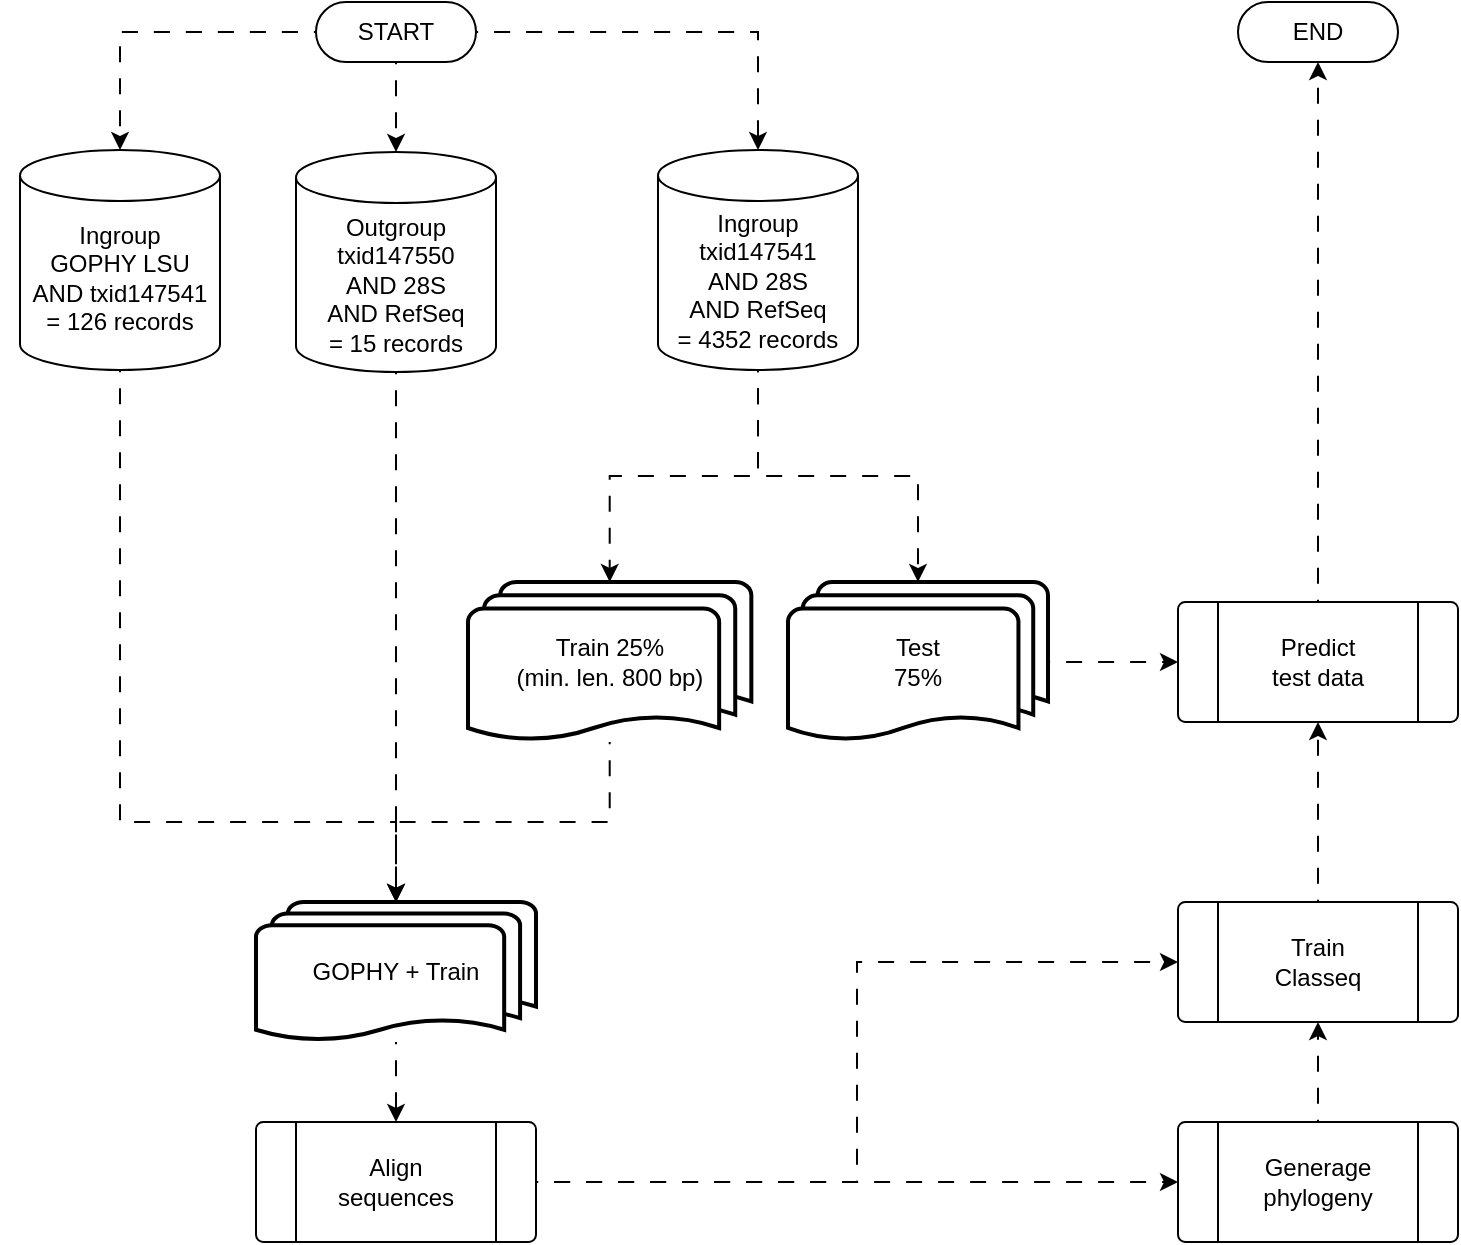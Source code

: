 <mxfile version="21.7.5" type="device">
  <diagram name="Page-1" id="HczXkENPXWMkNNwihsq-">
    <mxGraphModel dx="1728" dy="725" grid="1" gridSize="10" guides="1" tooltips="1" connect="1" arrows="1" fold="1" page="1" pageScale="1" pageWidth="750" pageHeight="650" math="0" shadow="0">
      <root>
        <mxCell id="0" />
        <mxCell id="1" parent="0" />
        <mxCell id="Us6DBiwictCqQd1LMeZS-13" value="" style="group" vertex="1" connectable="0" parent="1">
          <mxGeometry x="327" y="89" width="120" height="110" as="geometry" />
        </mxCell>
        <mxCell id="Us6DBiwictCqQd1LMeZS-1" value="" style="shape=cylinder3;whiteSpace=wrap;html=1;boundedLbl=1;backgroundOutline=1;size=12.762;" vertex="1" parent="Us6DBiwictCqQd1LMeZS-13">
          <mxGeometry x="10" width="100" height="110" as="geometry" />
        </mxCell>
        <mxCell id="Us6DBiwictCqQd1LMeZS-5" value="Ingroup&#xa;txid147541&#xa;AND 28S&#xa;AND RefSeq&#xa;= 4352 records" style="text;whiteSpace=wrap;align=center;" vertex="1" parent="Us6DBiwictCqQd1LMeZS-13">
          <mxGeometry y="23" width="120" height="70" as="geometry" />
        </mxCell>
        <mxCell id="Us6DBiwictCqQd1LMeZS-14" value="" style="group" vertex="1" connectable="0" parent="1">
          <mxGeometry x="8" y="89" width="120" height="110" as="geometry" />
        </mxCell>
        <mxCell id="Us6DBiwictCqQd1LMeZS-10" value="" style="shape=cylinder3;whiteSpace=wrap;html=1;boundedLbl=1;backgroundOutline=1;size=12.762;" vertex="1" parent="Us6DBiwictCqQd1LMeZS-14">
          <mxGeometry x="10" width="100" height="110" as="geometry" />
        </mxCell>
        <mxCell id="Us6DBiwictCqQd1LMeZS-11" value="Ingroup&#xa;GOPHY LSU&#xa;AND txid147541&#xa;= 126 records" style="text;whiteSpace=wrap;align=center;" vertex="1" parent="Us6DBiwictCqQd1LMeZS-14">
          <mxGeometry y="29" width="120" height="55" as="geometry" />
        </mxCell>
        <mxCell id="Us6DBiwictCqQd1LMeZS-53" style="edgeStyle=orthogonalEdgeStyle;rounded=0;orthogonalLoop=1;jettySize=auto;html=1;flowAnimation=1;" edge="1" parent="1" source="Us6DBiwictCqQd1LMeZS-26" target="Us6DBiwictCqQd1LMeZS-51">
          <mxGeometry relative="1" as="geometry" />
        </mxCell>
        <mxCell id="Us6DBiwictCqQd1LMeZS-26" value="GOPHY + Train" style="strokeWidth=2;html=1;shape=mxgraph.flowchart.multi-document;whiteSpace=wrap;" vertex="1" parent="1">
          <mxGeometry x="136" y="465" width="140" height="70" as="geometry" />
        </mxCell>
        <mxCell id="Us6DBiwictCqQd1LMeZS-35" style="edgeStyle=orthogonalEdgeStyle;rounded=0;orthogonalLoop=1;jettySize=auto;html=1;flowAnimation=1;" edge="1" parent="1" source="Us6DBiwictCqQd1LMeZS-17" target="Us6DBiwictCqQd1LMeZS-26">
          <mxGeometry relative="1" as="geometry" />
        </mxCell>
        <mxCell id="Us6DBiwictCqQd1LMeZS-17" value="&lt;font style=&quot;font-size: 12px;&quot;&gt;&lt;font style=&quot;font-size: 12px;&quot;&gt;Train 25%&lt;/font&gt;&lt;br&gt;(min. len. 800 bp)&lt;/font&gt;" style="strokeWidth=2;html=1;shape=mxgraph.flowchart.multi-document;whiteSpace=wrap;" vertex="1" parent="1">
          <mxGeometry x="242" y="305" width="141.67" height="80" as="geometry" />
        </mxCell>
        <mxCell id="Us6DBiwictCqQd1LMeZS-71" style="edgeStyle=orthogonalEdgeStyle;rounded=0;orthogonalLoop=1;jettySize=auto;html=1;flowAnimation=1;" edge="1" parent="1" source="Us6DBiwictCqQd1LMeZS-18" target="Us6DBiwictCqQd1LMeZS-68">
          <mxGeometry relative="1" as="geometry" />
        </mxCell>
        <mxCell id="Us6DBiwictCqQd1LMeZS-18" value="&lt;font style=&quot;font-size: 12px;&quot;&gt;Test&lt;br&gt;75%&lt;/font&gt;" style="strokeWidth=2;html=1;shape=mxgraph.flowchart.multi-document;whiteSpace=wrap;" vertex="1" parent="1">
          <mxGeometry x="402" y="305" width="130" height="80" as="geometry" />
        </mxCell>
        <mxCell id="Us6DBiwictCqQd1LMeZS-33" style="edgeStyle=orthogonalEdgeStyle;rounded=0;orthogonalLoop=1;jettySize=auto;html=1;flowAnimation=1;" edge="1" parent="1" source="Us6DBiwictCqQd1LMeZS-1" target="Us6DBiwictCqQd1LMeZS-17">
          <mxGeometry relative="1" as="geometry" />
        </mxCell>
        <mxCell id="Us6DBiwictCqQd1LMeZS-34" style="edgeStyle=orthogonalEdgeStyle;rounded=0;orthogonalLoop=1;jettySize=auto;html=1;flowAnimation=1;" edge="1" parent="1" source="Us6DBiwictCqQd1LMeZS-1" target="Us6DBiwictCqQd1LMeZS-18">
          <mxGeometry relative="1" as="geometry" />
        </mxCell>
        <mxCell id="Us6DBiwictCqQd1LMeZS-38" style="edgeStyle=orthogonalEdgeStyle;rounded=0;orthogonalLoop=1;jettySize=auto;html=1;flowAnimation=1;" edge="1" parent="1" source="Us6DBiwictCqQd1LMeZS-10" target="Us6DBiwictCqQd1LMeZS-26">
          <mxGeometry relative="1" as="geometry">
            <Array as="points">
              <mxPoint x="68" y="425" />
              <mxPoint x="206" y="425" />
            </Array>
          </mxGeometry>
        </mxCell>
        <mxCell id="Us6DBiwictCqQd1LMeZS-59" value="" style="group" vertex="1" connectable="0" parent="1">
          <mxGeometry x="597" y="575" width="140" height="60" as="geometry" />
        </mxCell>
        <mxCell id="Us6DBiwictCqQd1LMeZS-57" value="" style="verticalLabelPosition=bottom;verticalAlign=top;html=1;shape=process;whiteSpace=wrap;rounded=1;size=0.14;arcSize=6;" vertex="1" parent="Us6DBiwictCqQd1LMeZS-59">
          <mxGeometry width="140" height="60" as="geometry" />
        </mxCell>
        <mxCell id="Us6DBiwictCqQd1LMeZS-58" value="Generage phylogeny" style="text;html=1;strokeColor=none;fillColor=none;align=center;verticalAlign=middle;whiteSpace=wrap;rounded=0;" vertex="1" parent="Us6DBiwictCqQd1LMeZS-59">
          <mxGeometry x="40" y="15" width="60" height="30" as="geometry" />
        </mxCell>
        <mxCell id="Us6DBiwictCqQd1LMeZS-60" value="" style="group" vertex="1" connectable="0" parent="1">
          <mxGeometry x="136" y="575" width="140" height="60" as="geometry" />
        </mxCell>
        <mxCell id="Us6DBiwictCqQd1LMeZS-51" value="" style="verticalLabelPosition=bottom;verticalAlign=top;html=1;shape=process;whiteSpace=wrap;rounded=1;size=0.14;arcSize=6;" vertex="1" parent="Us6DBiwictCqQd1LMeZS-60">
          <mxGeometry width="140" height="60" as="geometry" />
        </mxCell>
        <mxCell id="Us6DBiwictCqQd1LMeZS-54" value="Align sequences" style="text;html=1;strokeColor=none;fillColor=none;align=center;verticalAlign=middle;whiteSpace=wrap;rounded=0;" vertex="1" parent="Us6DBiwictCqQd1LMeZS-60">
          <mxGeometry x="40" y="15" width="60" height="30" as="geometry" />
        </mxCell>
        <mxCell id="Us6DBiwictCqQd1LMeZS-61" style="edgeStyle=orthogonalEdgeStyle;rounded=0;orthogonalLoop=1;jettySize=auto;html=1;entryX=0;entryY=0.5;entryDx=0;entryDy=0;flowAnimation=1;" edge="1" parent="1" source="Us6DBiwictCqQd1LMeZS-51" target="Us6DBiwictCqQd1LMeZS-57">
          <mxGeometry relative="1" as="geometry" />
        </mxCell>
        <mxCell id="Us6DBiwictCqQd1LMeZS-62" value="" style="group" vertex="1" connectable="0" parent="1">
          <mxGeometry x="597" y="465" width="140" height="60" as="geometry" />
        </mxCell>
        <mxCell id="Us6DBiwictCqQd1LMeZS-63" value="" style="verticalLabelPosition=bottom;verticalAlign=top;html=1;shape=process;whiteSpace=wrap;rounded=1;size=0.14;arcSize=6;" vertex="1" parent="Us6DBiwictCqQd1LMeZS-62">
          <mxGeometry width="140" height="60" as="geometry" />
        </mxCell>
        <mxCell id="Us6DBiwictCqQd1LMeZS-64" value="Train Classeq" style="text;html=1;strokeColor=none;fillColor=none;align=center;verticalAlign=middle;whiteSpace=wrap;rounded=0;" vertex="1" parent="Us6DBiwictCqQd1LMeZS-62">
          <mxGeometry x="40" y="15" width="60" height="30" as="geometry" />
        </mxCell>
        <mxCell id="Us6DBiwictCqQd1LMeZS-65" style="edgeStyle=orthogonalEdgeStyle;rounded=0;orthogonalLoop=1;jettySize=auto;html=1;flowAnimation=1;" edge="1" parent="1" source="Us6DBiwictCqQd1LMeZS-57" target="Us6DBiwictCqQd1LMeZS-63">
          <mxGeometry relative="1" as="geometry" />
        </mxCell>
        <mxCell id="Us6DBiwictCqQd1LMeZS-66" style="edgeStyle=orthogonalEdgeStyle;rounded=0;orthogonalLoop=1;jettySize=auto;html=1;entryX=0;entryY=0.5;entryDx=0;entryDy=0;flowAnimation=1;" edge="1" parent="1" source="Us6DBiwictCqQd1LMeZS-51" target="Us6DBiwictCqQd1LMeZS-63">
          <mxGeometry relative="1" as="geometry" />
        </mxCell>
        <mxCell id="Us6DBiwictCqQd1LMeZS-67" value="" style="group" vertex="1" connectable="0" parent="1">
          <mxGeometry x="597" y="315" width="140" height="60" as="geometry" />
        </mxCell>
        <mxCell id="Us6DBiwictCqQd1LMeZS-68" value="" style="verticalLabelPosition=bottom;verticalAlign=top;html=1;shape=process;whiteSpace=wrap;rounded=1;size=0.14;arcSize=6;" vertex="1" parent="Us6DBiwictCqQd1LMeZS-67">
          <mxGeometry width="140" height="60" as="geometry" />
        </mxCell>
        <mxCell id="Us6DBiwictCqQd1LMeZS-69" value="Predict test data" style="text;html=1;strokeColor=none;fillColor=none;align=center;verticalAlign=middle;whiteSpace=wrap;rounded=0;" vertex="1" parent="Us6DBiwictCqQd1LMeZS-67">
          <mxGeometry x="40" y="15" width="60" height="30" as="geometry" />
        </mxCell>
        <mxCell id="Us6DBiwictCqQd1LMeZS-70" style="edgeStyle=orthogonalEdgeStyle;rounded=0;orthogonalLoop=1;jettySize=auto;html=1;flowAnimation=1;" edge="1" parent="1" source="Us6DBiwictCqQd1LMeZS-63" target="Us6DBiwictCqQd1LMeZS-68">
          <mxGeometry relative="1" as="geometry" />
        </mxCell>
        <mxCell id="Us6DBiwictCqQd1LMeZS-73" style="edgeStyle=orthogonalEdgeStyle;rounded=0;orthogonalLoop=1;jettySize=auto;html=1;flowAnimation=1;entryX=0.5;entryY=0;entryDx=0;entryDy=0;entryPerimeter=0;" edge="1" parent="1" source="Us6DBiwictCqQd1LMeZS-72" target="Us6DBiwictCqQd1LMeZS-1">
          <mxGeometry relative="1" as="geometry">
            <mxPoint x="387" y="19" as="targetPoint" />
          </mxGeometry>
        </mxCell>
        <mxCell id="Us6DBiwictCqQd1LMeZS-74" style="edgeStyle=orthogonalEdgeStyle;rounded=0;orthogonalLoop=1;jettySize=auto;html=1;flowAnimation=1;" edge="1" parent="1" source="Us6DBiwictCqQd1LMeZS-72" target="Us6DBiwictCqQd1LMeZS-10">
          <mxGeometry relative="1" as="geometry">
            <mxPoint x="68.029" y="19" as="targetPoint" />
          </mxGeometry>
        </mxCell>
        <mxCell id="Us6DBiwictCqQd1LMeZS-81" style="edgeStyle=orthogonalEdgeStyle;rounded=0;orthogonalLoop=1;jettySize=auto;html=1;flowAnimation=1;" edge="1" parent="1" source="Us6DBiwictCqQd1LMeZS-72" target="Us6DBiwictCqQd1LMeZS-78">
          <mxGeometry relative="1" as="geometry" />
        </mxCell>
        <mxCell id="Us6DBiwictCqQd1LMeZS-72" value="START" style="html=1;dashed=0;whiteSpace=wrap;shape=mxgraph.dfd.start" vertex="1" parent="1">
          <mxGeometry x="166" y="15" width="80" height="30" as="geometry" />
        </mxCell>
        <mxCell id="Us6DBiwictCqQd1LMeZS-75" value="END" style="html=1;dashed=0;whiteSpace=wrap;shape=mxgraph.dfd.start" vertex="1" parent="1">
          <mxGeometry x="627" y="15" width="80" height="30" as="geometry" />
        </mxCell>
        <mxCell id="Us6DBiwictCqQd1LMeZS-76" style="edgeStyle=orthogonalEdgeStyle;rounded=0;orthogonalLoop=1;jettySize=auto;html=1;flowAnimation=1;" edge="1" parent="1" source="Us6DBiwictCqQd1LMeZS-68" target="Us6DBiwictCqQd1LMeZS-75">
          <mxGeometry relative="1" as="geometry" />
        </mxCell>
        <mxCell id="Us6DBiwictCqQd1LMeZS-77" value="" style="group" vertex="1" connectable="0" parent="1">
          <mxGeometry x="146" y="90" width="120" height="110" as="geometry" />
        </mxCell>
        <mxCell id="Us6DBiwictCqQd1LMeZS-78" value="" style="shape=cylinder3;whiteSpace=wrap;html=1;boundedLbl=1;backgroundOutline=1;size=12.762;" vertex="1" parent="Us6DBiwictCqQd1LMeZS-77">
          <mxGeometry x="10" width="100" height="110" as="geometry" />
        </mxCell>
        <mxCell id="Us6DBiwictCqQd1LMeZS-79" value="Outgroup&#xa;txid147550&#xa;AND 28S&#xa;AND RefSeq&#xa;= 15 records" style="text;whiteSpace=wrap;align=center;" vertex="1" parent="Us6DBiwictCqQd1LMeZS-77">
          <mxGeometry y="24" width="120" height="75" as="geometry" />
        </mxCell>
        <mxCell id="Us6DBiwictCqQd1LMeZS-82" style="edgeStyle=orthogonalEdgeStyle;rounded=0;orthogonalLoop=1;jettySize=auto;html=1;flowAnimation=1;" edge="1" parent="1" source="Us6DBiwictCqQd1LMeZS-78" target="Us6DBiwictCqQd1LMeZS-26">
          <mxGeometry relative="1" as="geometry" />
        </mxCell>
      </root>
    </mxGraphModel>
  </diagram>
</mxfile>
